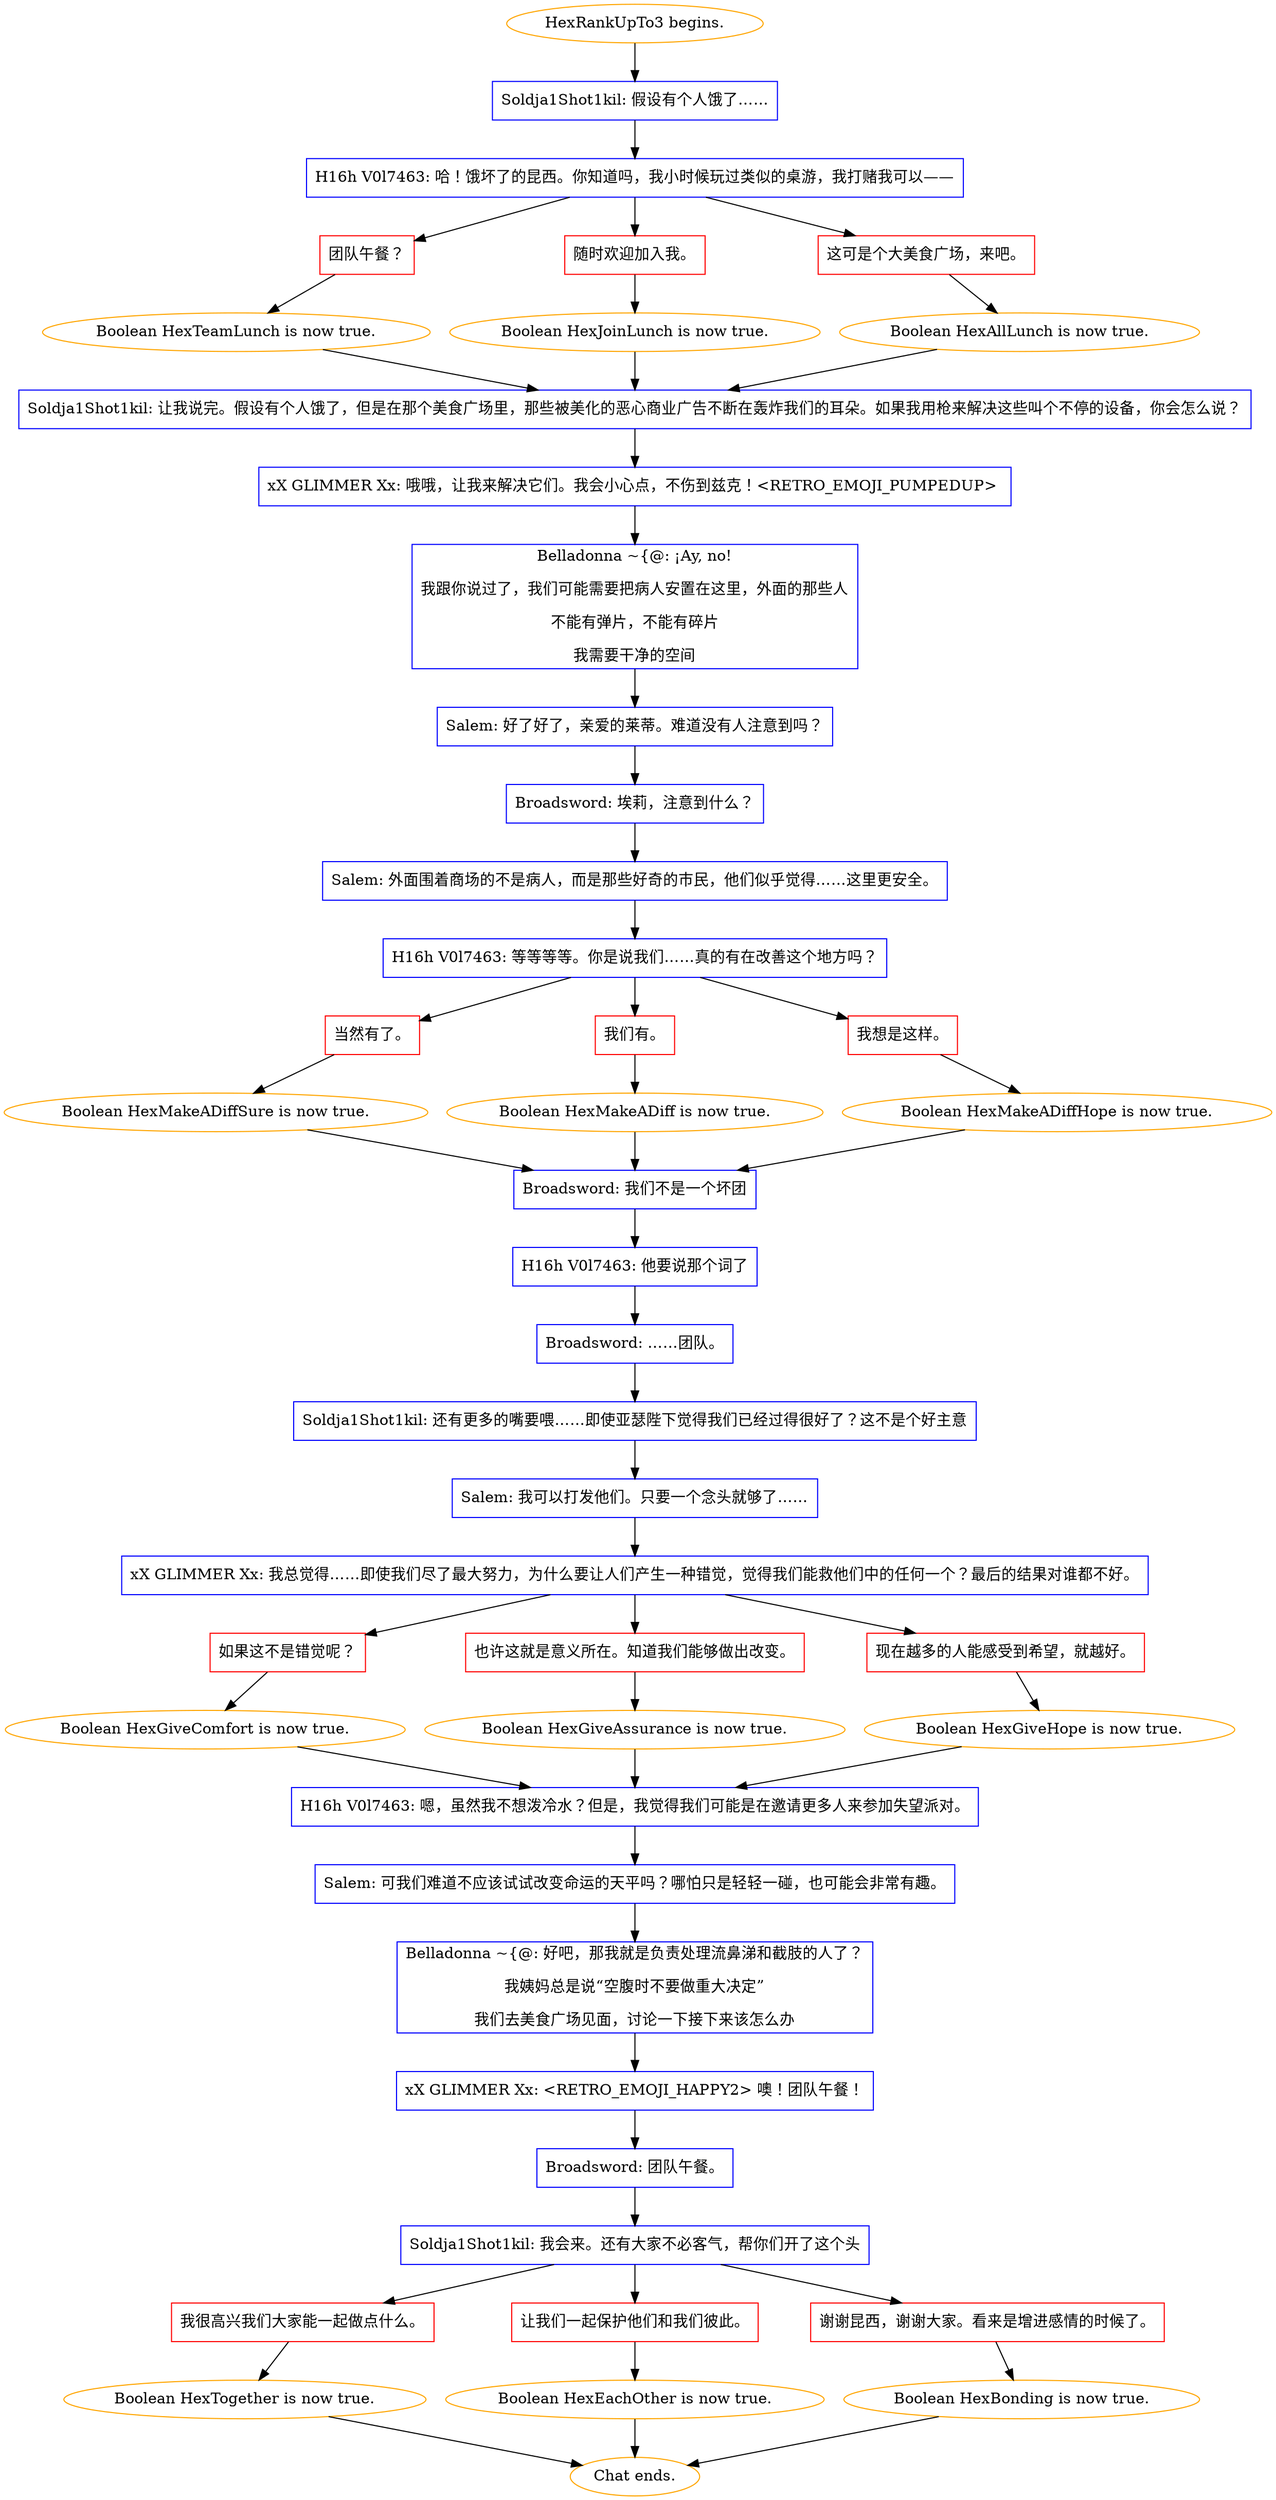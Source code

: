 digraph {
	"HexRankUpTo3 begins." [color=orange];
		"HexRankUpTo3 begins." -> j1462840746;
	j1462840746 [label="Soldja1Shot1kil: 假设有个人饿了……",shape=box,color=blue];
		j1462840746 -> j2294955421;
	j2294955421 [label="H16h V0l7463: 哈！饿坏了的昆西。你知道吗，我小时候玩过类似的桌游，我打赌我可以——",shape=box,color=blue];
		j2294955421 -> j1580865985;
		j2294955421 -> j2958917409;
		j2294955421 -> j1863493250;
	j1580865985 [label="团队午餐？",shape=box,color=red];
		j1580865985 -> j1002196621;
	j2958917409 [label="随时欢迎加入我。",shape=box,color=red];
		j2958917409 -> j564210901;
	j1863493250 [label="这可是个大美食广场，来吧。",shape=box,color=red];
		j1863493250 -> j2653868381;
	j1002196621 [label="Boolean HexTeamLunch is now true.",color=orange];
		j1002196621 -> j1448092515;
	j564210901 [label="Boolean HexJoinLunch is now true.",color=orange];
		j564210901 -> j1448092515;
	j2653868381 [label="Boolean HexAllLunch is now true.",color=orange];
		j2653868381 -> j1448092515;
	j1448092515 [label="Soldja1Shot1kil: 让我说完。假设有个人饿了，但是在那个美食广场里，那些被美化的恶心商业广告不断在轰炸我们的耳朵。如果我用枪来解决这些叫个不停的设备，你会怎么说？",shape=box,color=blue];
		j1448092515 -> j2797221230;
	j2797221230 [label="xX GLIMMER Xx: 哦哦，让我来解决它们。我会小心点，不伤到兹克！<RETRO_EMOJI_PUMPEDUP> ",shape=box,color=blue];
		j2797221230 -> j401608194;
	j401608194 [label="Belladonna ~{@: ¡Ay, no!
我跟你说过了，我们可能需要把病人安置在这里，外面的那些人
不能有弹片，不能有碎片
我需要干净的空间",shape=box,color=blue];
		j401608194 -> j3094130106;
	j3094130106 [label="Salem: 好了好了，亲爱的莱蒂。难道没有人注意到吗？",shape=box,color=blue];
		j3094130106 -> j90149091;
	j90149091 [label="Broadsword: 埃莉，注意到什么？",shape=box,color=blue];
		j90149091 -> j1972310402;
	j1972310402 [label="Salem: 外面围着商场的不是病人，而是那些好奇的市民，他们似乎觉得……这里更安全。",shape=box,color=blue];
		j1972310402 -> j3260050598;
	j3260050598 [label="H16h V0l7463: 等等等等。你是说我们……真的有在改善这个地方吗？",shape=box,color=blue];
		j3260050598 -> j1631804014;
		j3260050598 -> j3578954395;
		j3260050598 -> j572669133;
	j1631804014 [label="当然有了。",shape=box,color=red];
		j1631804014 -> j3860948253;
	j3578954395 [label="我们有。",shape=box,color=red];
		j3578954395 -> j3386568356;
	j572669133 [label="我想是这样。",shape=box,color=red];
		j572669133 -> j1629692033;
	j3860948253 [label="Boolean HexMakeADiffSure is now true.",color=orange];
		j3860948253 -> j3390981661;
	j3386568356 [label="Boolean HexMakeADiff is now true.",color=orange];
		j3386568356 -> j3390981661;
	j1629692033 [label="Boolean HexMakeADiffHope is now true.",color=orange];
		j1629692033 -> j3390981661;
	j3390981661 [label="Broadsword: 我们不是一个坏团",shape=box,color=blue];
		j3390981661 -> j2765568027;
	j2765568027 [label="H16h V0l7463: 他要说那个词了",shape=box,color=blue];
		j2765568027 -> j1420122205;
	j1420122205 [label="Broadsword: ……团队。",shape=box,color=blue];
		j1420122205 -> j772835326;
	j772835326 [label="Soldja1Shot1kil: 还有更多的嘴要喂……即使亚瑟陛下觉得我们已经过得很好了？这不是个好主意",shape=box,color=blue];
		j772835326 -> j3522390073;
	j3522390073 [label="Salem: 我可以打发他们。只要一个念头就够了……",shape=box,color=blue];
		j3522390073 -> j1153528332;
	j1153528332 [label="xX GLIMMER Xx: 我总觉得……即使我们尽了最大努力，为什么要让人们产生一种错觉，觉得我们能救他们中的任何一个？最后的结果对谁都不好。",shape=box,color=blue];
		j1153528332 -> j2073173363;
		j1153528332 -> j1438343932;
		j1153528332 -> j66060286;
	j2073173363 [label="如果这不是错觉呢？",shape=box,color=red];
		j2073173363 -> j1842597839;
	j1438343932 [label="也许这就是意义所在。知道我们能够做出改变。",shape=box,color=red];
		j1438343932 -> j3464235612;
	j66060286 [label="现在越多的人能感受到希望，就越好。",shape=box,color=red];
		j66060286 -> j3758385956;
	j1842597839 [label="Boolean HexGiveComfort is now true.",color=orange];
		j1842597839 -> j1679583394;
	j3464235612 [label="Boolean HexGiveAssurance is now true.",color=orange];
		j3464235612 -> j1679583394;
	j3758385956 [label="Boolean HexGiveHope is now true.",color=orange];
		j3758385956 -> j1679583394;
	j1679583394 [label="H16h V0l7463: 嗯，虽然我不想泼冷水？但是，我觉得我们可能是在邀请更多人来参加失望派对。",shape=box,color=blue];
		j1679583394 -> j2852563003;
	j2852563003 [label="Salem: 可我们难道不应该试试改变命运的天平吗？哪怕只是轻轻一碰，也可能会非常有趣。",shape=box,color=blue];
		j2852563003 -> j3881916999;
	j3881916999 [label="Belladonna ~{@: 好吧，那我就是负责处理流鼻涕和截肢的人了？
我姨妈总是说“空腹时不要做重大决定”
我们去美食广场见面，讨论一下接下来该怎么办",shape=box,color=blue];
		j3881916999 -> j2460714837;
	j2460714837 [label="xX GLIMMER Xx: <RETRO_EMOJI_HAPPY2> 噢！团队午餐！",shape=box,color=blue];
		j2460714837 -> j3836696669;
	j3836696669 [label="Broadsword: 团队午餐。",shape=box,color=blue];
		j3836696669 -> j2727932970;
	j2727932970 [label="Soldja1Shot1kil: 我会来。还有大家不必客气，帮你们开了这个头",shape=box,color=blue];
		j2727932970 -> j288470919;
		j2727932970 -> j2487001283;
		j2727932970 -> j2851315313;
	j288470919 [label="我很高兴我们大家能一起做点什么。",shape=box,color=red];
		j288470919 -> j2358702547;
	j2487001283 [label="让我们一起保护他们和我们彼此。",shape=box,color=red];
		j2487001283 -> j2321050970;
	j2851315313 [label="谢谢昆西，谢谢大家。看来是增进感情的时候了。",shape=box,color=red];
		j2851315313 -> j873465822;
	j2358702547 [label="Boolean HexTogether is now true.",color=orange];
		j2358702547 -> "Chat ends.";
	j2321050970 [label="Boolean HexEachOther is now true.",color=orange];
		j2321050970 -> "Chat ends.";
	j873465822 [label="Boolean HexBonding is now true.",color=orange];
		j873465822 -> "Chat ends.";
	"Chat ends." [color=orange];
}